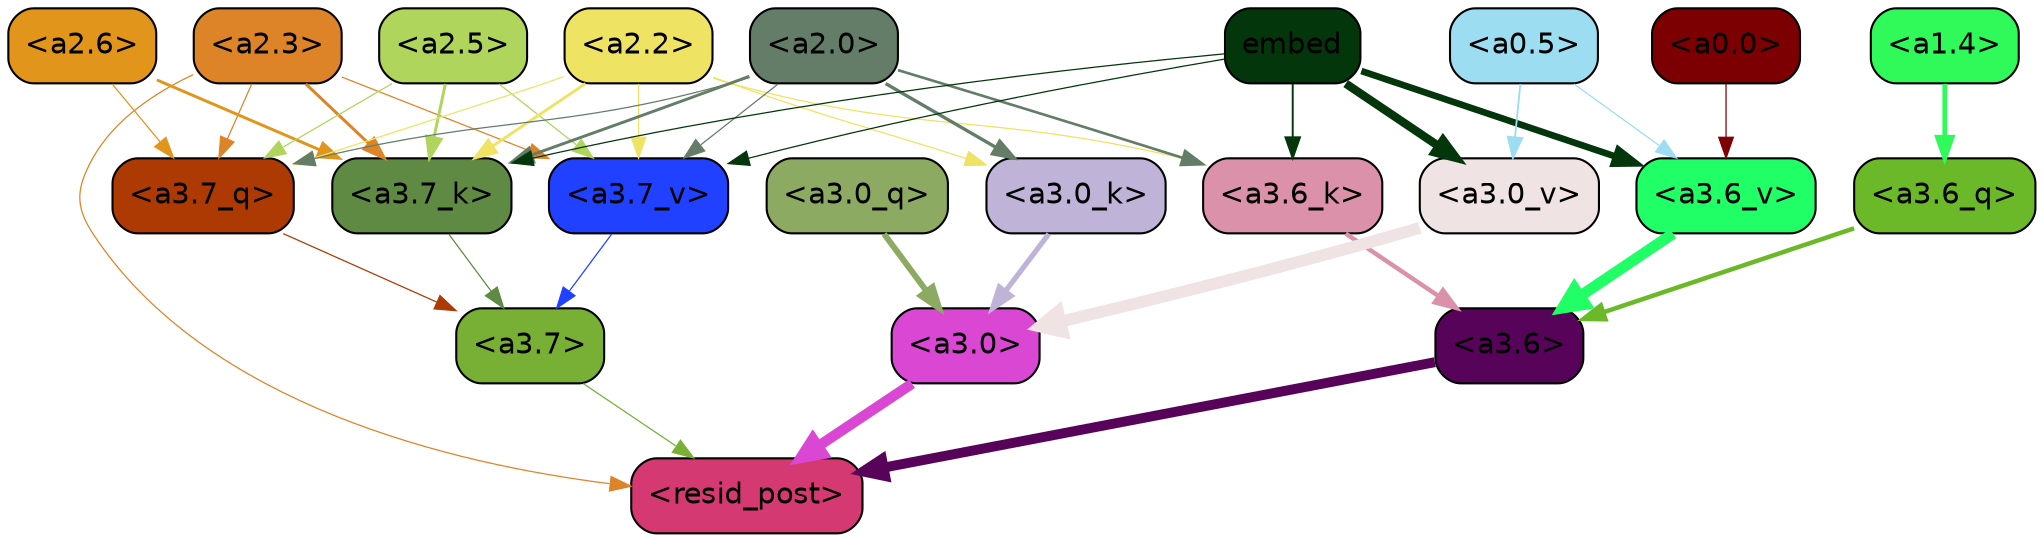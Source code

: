 strict digraph "" {
	graph [bgcolor=transparent,
		layout=dot,
		overlap=false,
		splines=true
	];
	"<a3.7>"	[color=black,
		fillcolor="#77b034",
		fontname=Helvetica,
		shape=box,
		style="filled, rounded"];
	"<resid_post>"	[color=black,
		fillcolor="#d53972",
		fontname=Helvetica,
		shape=box,
		style="filled, rounded"];
	"<a3.7>" -> "<resid_post>"	[color="#77b034",
		penwidth=0.6];
	"<a3.6>"	[color=black,
		fillcolor="#560359",
		fontname=Helvetica,
		shape=box,
		style="filled, rounded"];
	"<a3.6>" -> "<resid_post>"	[color="#560359",
		penwidth=4.749041676521301];
	"<a3.0>"	[color=black,
		fillcolor="#d947d3",
		fontname=Helvetica,
		shape=box,
		style="filled, rounded"];
	"<a3.0>" -> "<resid_post>"	[color="#d947d3",
		penwidth=5.004215121269226];
	"<a2.3>"	[color=black,
		fillcolor="#dd8428",
		fontname=Helvetica,
		shape=box,
		style="filled, rounded"];
	"<a2.3>" -> "<resid_post>"	[color="#dd8428",
		penwidth=0.6];
	"<a3.7_q>"	[color=black,
		fillcolor="#ad3a03",
		fontname=Helvetica,
		shape=box,
		style="filled, rounded"];
	"<a2.3>" -> "<a3.7_q>"	[color="#dd8428",
		penwidth=0.6];
	"<a3.7_k>"	[color=black,
		fillcolor="#5e8a43",
		fontname=Helvetica,
		shape=box,
		style="filled, rounded"];
	"<a2.3>" -> "<a3.7_k>"	[color="#dd8428",
		penwidth=1.4391854107379913];
	"<a3.7_v>"	[color=black,
		fillcolor="#2041ff",
		fontname=Helvetica,
		shape=box,
		style="filled, rounded"];
	"<a2.3>" -> "<a3.7_v>"	[color="#dd8428",
		penwidth=0.6];
	"<a3.7_q>" -> "<a3.7>"	[color="#ad3a03",
		penwidth=0.6];
	"<a3.6_q>"	[color=black,
		fillcolor="#6bb928",
		fontname=Helvetica,
		shape=box,
		style="filled, rounded"];
	"<a3.6_q>" -> "<a3.6>"	[color="#6bb928",
		penwidth=2.160832464694977];
	"<a3.0_q>"	[color=black,
		fillcolor="#8daa62",
		fontname=Helvetica,
		shape=box,
		style="filled, rounded"];
	"<a3.0_q>" -> "<a3.0>"	[color="#8daa62",
		penwidth=2.870753765106201];
	"<a3.7_k>" -> "<a3.7>"	[color="#5e8a43",
		penwidth=0.6];
	"<a3.6_k>"	[color=black,
		fillcolor="#dc91aa",
		fontname=Helvetica,
		shape=box,
		style="filled, rounded"];
	"<a3.6_k>" -> "<a3.6>"	[color="#dc91aa",
		penwidth=2.13908451795578];
	"<a3.0_k>"	[color=black,
		fillcolor="#bfb4d8",
		fontname=Helvetica,
		shape=box,
		style="filled, rounded"];
	"<a3.0_k>" -> "<a3.0>"	[color="#bfb4d8",
		penwidth=2.520303964614868];
	"<a3.7_v>" -> "<a3.7>"	[color="#2041ff",
		penwidth=0.6];
	"<a3.6_v>"	[color=black,
		fillcolor="#20ff66",
		fontname=Helvetica,
		shape=box,
		style="filled, rounded"];
	"<a3.6_v>" -> "<a3.6>"	[color="#20ff66",
		penwidth=5.297133803367615];
	"<a3.0_v>"	[color=black,
		fillcolor="#efe3e3",
		fontname=Helvetica,
		shape=box,
		style="filled, rounded"];
	"<a3.0_v>" -> "<a3.0>"	[color="#efe3e3",
		penwidth=5.680712580680847];
	"<a2.6>"	[color=black,
		fillcolor="#e1951a",
		fontname=Helvetica,
		shape=box,
		style="filled, rounded"];
	"<a2.6>" -> "<a3.7_q>"	[color="#e1951a",
		penwidth=0.6];
	"<a2.6>" -> "<a3.7_k>"	[color="#e1951a",
		penwidth=1.4180794060230255];
	"<a2.5>"	[color=black,
		fillcolor="#afd55d",
		fontname=Helvetica,
		shape=box,
		style="filled, rounded"];
	"<a2.5>" -> "<a3.7_q>"	[color="#afd55d",
		penwidth=0.6];
	"<a2.5>" -> "<a3.7_k>"	[color="#afd55d",
		penwidth=1.4281435310840607];
	"<a2.5>" -> "<a3.7_v>"	[color="#afd55d",
		penwidth=0.6];
	"<a2.2>"	[color=black,
		fillcolor="#efe364",
		fontname=Helvetica,
		shape=box,
		style="filled, rounded"];
	"<a2.2>" -> "<a3.7_q>"	[color="#efe364",
		penwidth=0.6];
	"<a2.2>" -> "<a3.7_k>"	[color="#efe364",
		penwidth=1.3982512056827545];
	"<a2.2>" -> "<a3.6_k>"	[color="#efe364",
		penwidth=0.6];
	"<a2.2>" -> "<a3.0_k>"	[color="#efe364",
		penwidth=0.6];
	"<a2.2>" -> "<a3.7_v>"	[color="#efe364",
		penwidth=0.6];
	"<a2.0>"	[color=black,
		fillcolor="#647d69",
		fontname=Helvetica,
		shape=box,
		style="filled, rounded"];
	"<a2.0>" -> "<a3.7_q>"	[color="#647d69",
		penwidth=0.6];
	"<a2.0>" -> "<a3.7_k>"	[color="#647d69",
		penwidth=1.404832512140274];
	"<a2.0>" -> "<a3.6_k>"	[color="#647d69",
		penwidth=1.2708758115768433];
	"<a2.0>" -> "<a3.0_k>"	[color="#647d69",
		penwidth=1.6207245588302612];
	"<a2.0>" -> "<a3.7_v>"	[color="#647d69",
		penwidth=0.6];
	"<a1.4>"	[color=black,
		fillcolor="#2ffa59",
		fontname=Helvetica,
		shape=box,
		style="filled, rounded"];
	"<a1.4>" -> "<a3.6_q>"	[color="#2ffa59",
		penwidth=2.289449453353882];
	embed	[color=black,
		fillcolor="#04360b",
		fontname=Helvetica,
		shape=box,
		style="filled, rounded"];
	embed -> "<a3.7_k>"	[color="#04360b",
		penwidth=0.6];
	embed -> "<a3.6_k>"	[color="#04360b",
		penwidth=0.9291638135910034];
	embed -> "<a3.7_v>"	[color="#04360b",
		penwidth=0.6];
	embed -> "<a3.6_v>"	[color="#04360b",
		penwidth=3.1808209121227264];
	embed -> "<a3.0_v>"	[color="#04360b",
		penwidth=4.036660343408585];
	"<a0.5>"	[color=black,
		fillcolor="#9dddf2",
		fontname=Helvetica,
		shape=box,
		style="filled, rounded"];
	"<a0.5>" -> "<a3.6_v>"	[color="#9dddf2",
		penwidth=0.6];
	"<a0.5>" -> "<a3.0_v>"	[color="#9dddf2",
		penwidth=0.8798569142818451];
	"<a0.0>"	[color=black,
		fillcolor="#7c0002",
		fontname=Helvetica,
		shape=box,
		style="filled, rounded"];
	"<a0.0>" -> "<a3.6_v>"	[color="#7c0002",
		penwidth=0.6];
}
